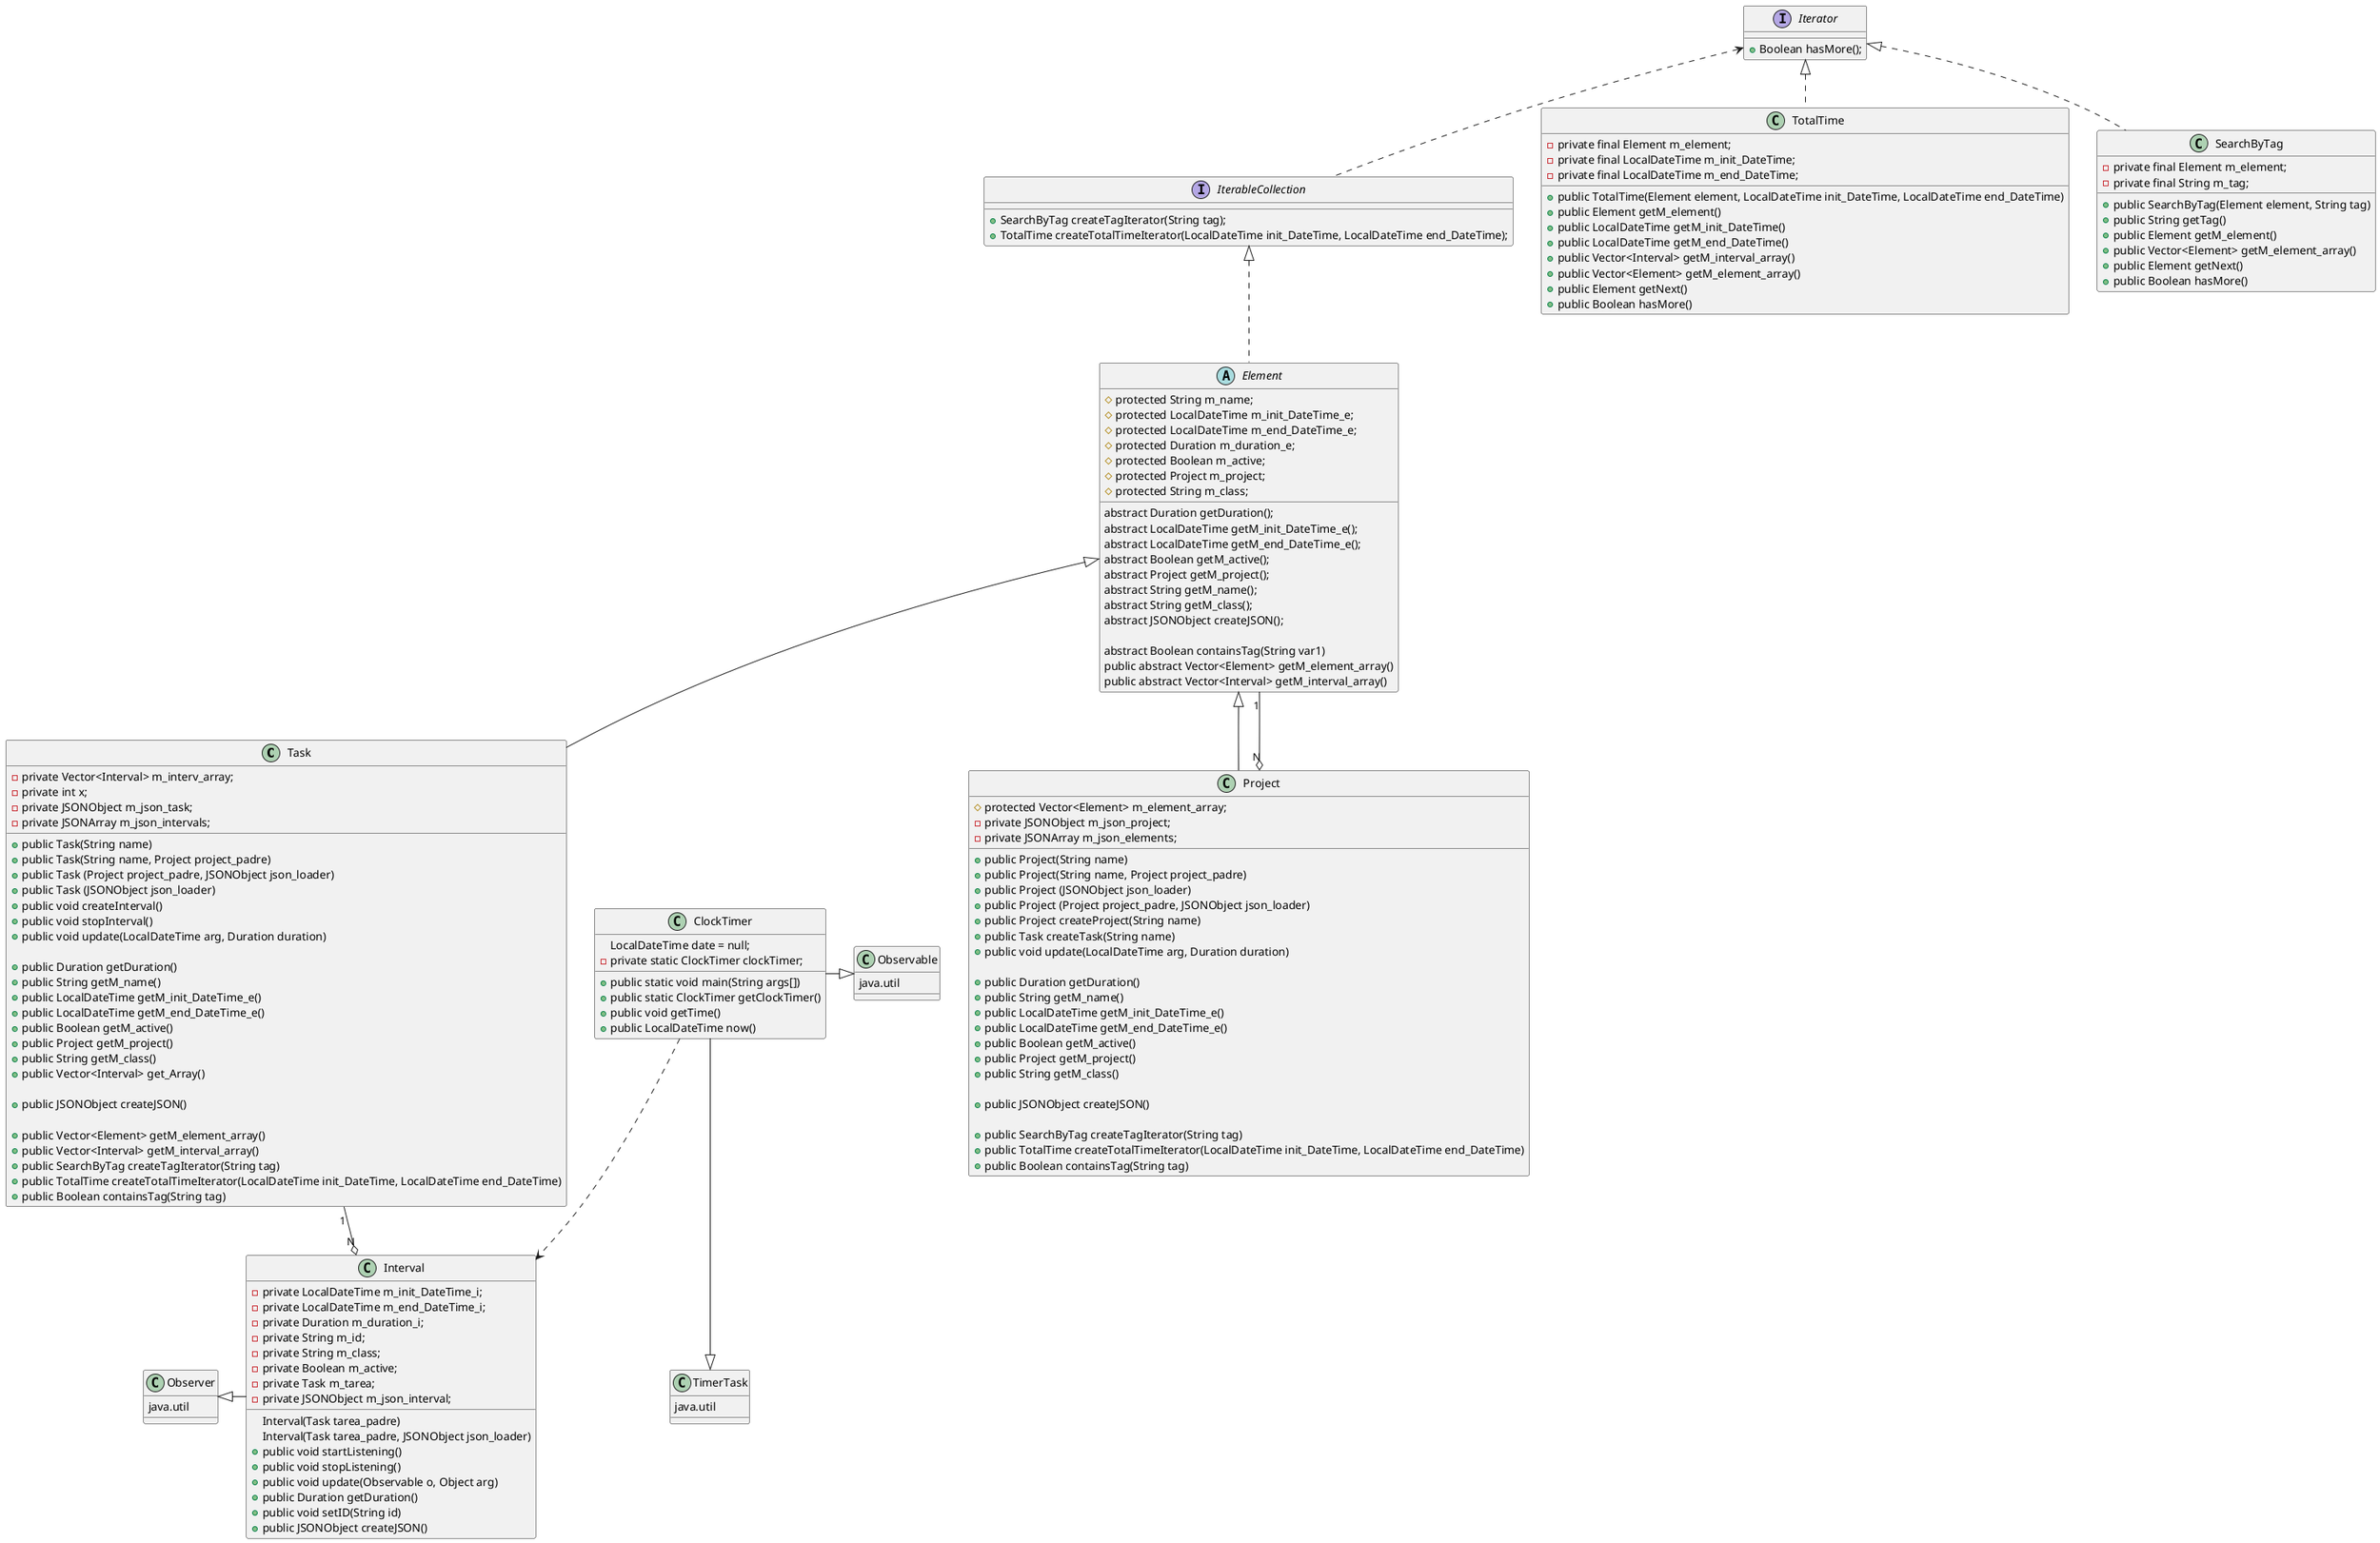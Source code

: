 @startuml

/'
<| implica EXTENSIÓN
* implica COMPOSICIÓN
o implica AGREGACIÓN
https://plantuml.com/es/class-diagram
'/

Task "1" --o "N" Interval
Element <|-- Project
Element <|-- Task
Iterator <..IterableCollection
IterableCollection <|.. Element
Iterator <|.. TotalTime
Iterator <|.. SearchByTag
Element "1" --o "N" Project
ClockTimer -.> Interval
ClockTimer --|> TimerTask
ClockTimer -|> Observable
Observer<|- Interval


abstract Element{
#protected String m_name;
#protected LocalDateTime m_init_DateTime_e;
#protected LocalDateTime m_end_DateTime_e;
#protected Duration m_duration_e;
#protected Boolean m_active;
#protected Project m_project;
#protected String m_class;

abstract Duration getDuration();
abstract LocalDateTime getM_init_DateTime_e();
abstract LocalDateTime getM_end_DateTime_e();
abstract Boolean getM_active();
abstract Project getM_project();
abstract String getM_name();
abstract String getM_class();
abstract JSONObject createJSON();

abstract Boolean containsTag(String var1)
public abstract Vector<Element> getM_element_array()
public abstract Vector<Interval> getM_interval_array()
}

class Project {
#protected Vector<Element> m_element_array;
-private JSONObject m_json_project;
-private JSONArray m_json_elements;

+public Project(String name)
+public Project(String name, Project project_padre)
+public Project (JSONObject json_loader)
+public Project (Project project_padre, JSONObject json_loader)
+public Project createProject(String name)
+public Task createTask(String name)
+public void update(LocalDateTime arg, Duration duration)

+public Duration getDuration()
+public String getM_name()
+public LocalDateTime getM_init_DateTime_e()
+public LocalDateTime getM_end_DateTime_e()
+public Boolean getM_active()
+public Project getM_project()
+public String getM_class()

+public JSONObject createJSON()

+public SearchByTag createTagIterator(String tag)
+public TotalTime createTotalTimeIterator(LocalDateTime init_DateTime, LocalDateTime end_DateTime)
+public Boolean containsTag(String tag)
}

class Task {
-private Vector<Interval> m_interv_array;
-private int x;
-private JSONObject m_json_task;
-private JSONArray m_json_intervals;

+public Task(String name)
+public Task(String name, Project project_padre)
+public Task (Project project_padre, JSONObject json_loader)
+public Task (JSONObject json_loader)
+public void createInterval()
+public void stopInterval()
+public void update(LocalDateTime arg, Duration duration)

+public Duration getDuration()
+public String getM_name()
+public LocalDateTime getM_init_DateTime_e()
+public LocalDateTime getM_end_DateTime_e()
+public Boolean getM_active()
+public Project getM_project()
+public String getM_class()
+public Vector<Interval> get_Array()

+public JSONObject createJSON()

+public Vector<Element> getM_element_array()
+public Vector<Interval> getM_interval_array()
+public SearchByTag createTagIterator(String tag)
+public TotalTime createTotalTimeIterator(LocalDateTime init_DateTime, LocalDateTime end_DateTime)
+public Boolean containsTag(String tag)
}

class Interval { /'OBSERVER'/
-private LocalDateTime m_init_DateTime_i;
-private LocalDateTime m_end_DateTime_i;
-private Duration m_duration_i;
-private String m_id;
-private String m_class;
-private Boolean m_active;
-private Task m_tarea;
-private JSONObject m_json_interval;

Interval(Task tarea_padre)
Interval(Task tarea_padre, JSONObject json_loader)
+public void startListening()
+public void stopListening()
+public void update(Observable o, Object arg)
+public Duration getDuration()
+public void setID(String id)
+public JSONObject createJSON()
}

object TimerTask{
java.util
}


class ClockTimer{ /'OBSERVABLE'/
LocalDateTime date = null;
-private static ClockTimer clockTimer;

+public static void main(String args[])
+public static ClockTimer getClockTimer()
+public void getTime()
+public LocalDateTime now()

}


object Observable{
java.util
}

object Observer{
java.util
}

interface Iterator{

+Boolean hasMore();

}

interface IterableCollection {
+SearchByTag createTagIterator(String tag);
+TotalTime createTotalTimeIterator(LocalDateTime init_DateTime, LocalDateTime end_DateTime);
}

class TotalTime{
-private final Element m_element;
-private final LocalDateTime m_init_DateTime;
-private final LocalDateTime m_end_DateTime;

+public TotalTime(Element element, LocalDateTime init_DateTime, LocalDateTime end_DateTime)
+public Element getM_element()
+public LocalDateTime getM_init_DateTime()
+public LocalDateTime getM_end_DateTime()
+public Vector<Interval> getM_interval_array()
+public Vector<Element> getM_element_array()
+public Element getNext()
+public Boolean hasMore()

}

class SearchByTag{
-private final Element m_element;
-private final String m_tag;

+public SearchByTag(Element element, String tag)
+public String getTag()
+public Element getM_element()
+public Vector<Element> getM_element_array()
+public Element getNext()
+public Boolean hasMore()

}
@enduml